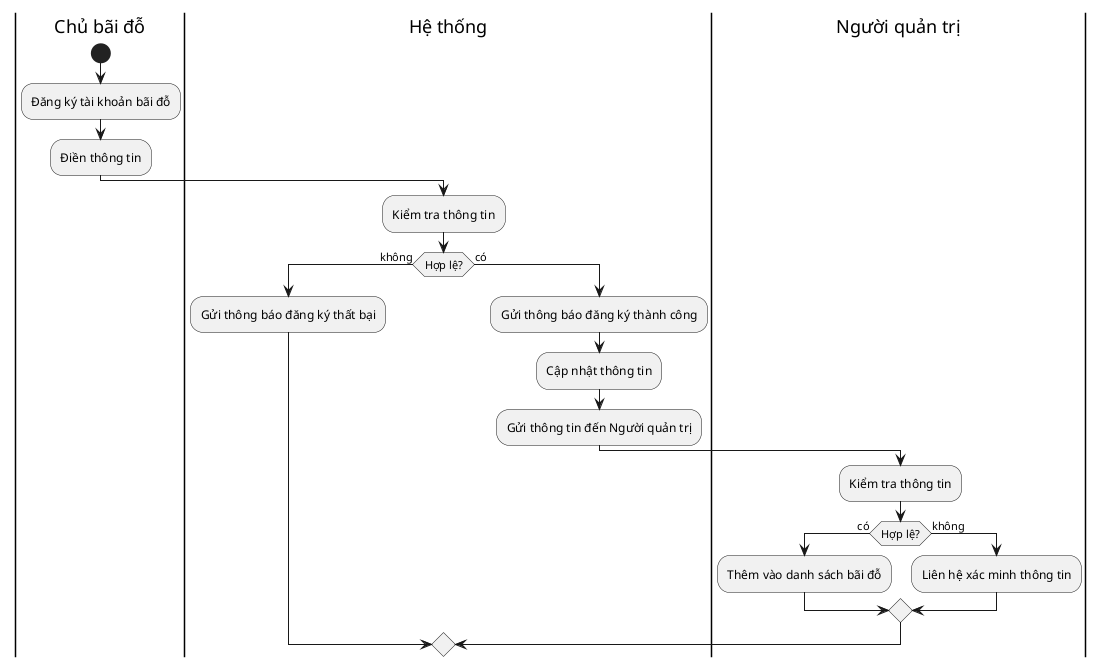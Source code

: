 @startuml register_parking
|Chủ bãi đỗ|
start
:Đăng ký tài khoản bãi đỗ;
:Điền thông tin;
|Hệ thống|
:Kiểm tra thông tin;
if (Hợp lệ?) then (không)
  :Gửi thông báo đăng ký thất bại;
else (có)
  :Gửi thông báo đăng ký thành công;
  :Cập nhật thông tin;
  :Gửi thông tin đến Người quản trị;
  |Người quản trị|
  :Kiểm tra thông tin;
  if (Hợp lệ?) then (có)
    :Thêm vào danh sách bãi đỗ;
  else (không)
    :Liên hệ xác minh thông tin;
endif